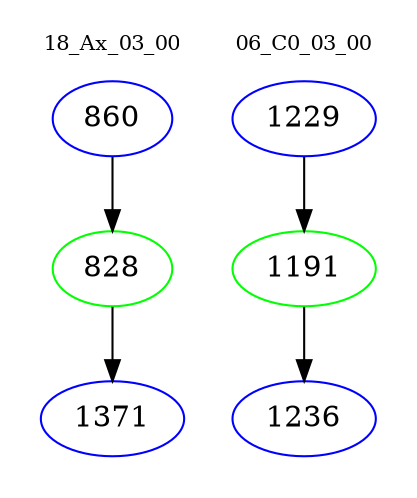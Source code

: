 digraph{
subgraph cluster_0 {
color = white
label = "18_Ax_03_00";
fontsize=10;
T0_860 [label="860", color="blue"]
T0_860 -> T0_828 [color="black"]
T0_828 [label="828", color="green"]
T0_828 -> T0_1371 [color="black"]
T0_1371 [label="1371", color="blue"]
}
subgraph cluster_1 {
color = white
label = "06_C0_03_00";
fontsize=10;
T1_1229 [label="1229", color="blue"]
T1_1229 -> T1_1191 [color="black"]
T1_1191 [label="1191", color="green"]
T1_1191 -> T1_1236 [color="black"]
T1_1236 [label="1236", color="blue"]
}
}

